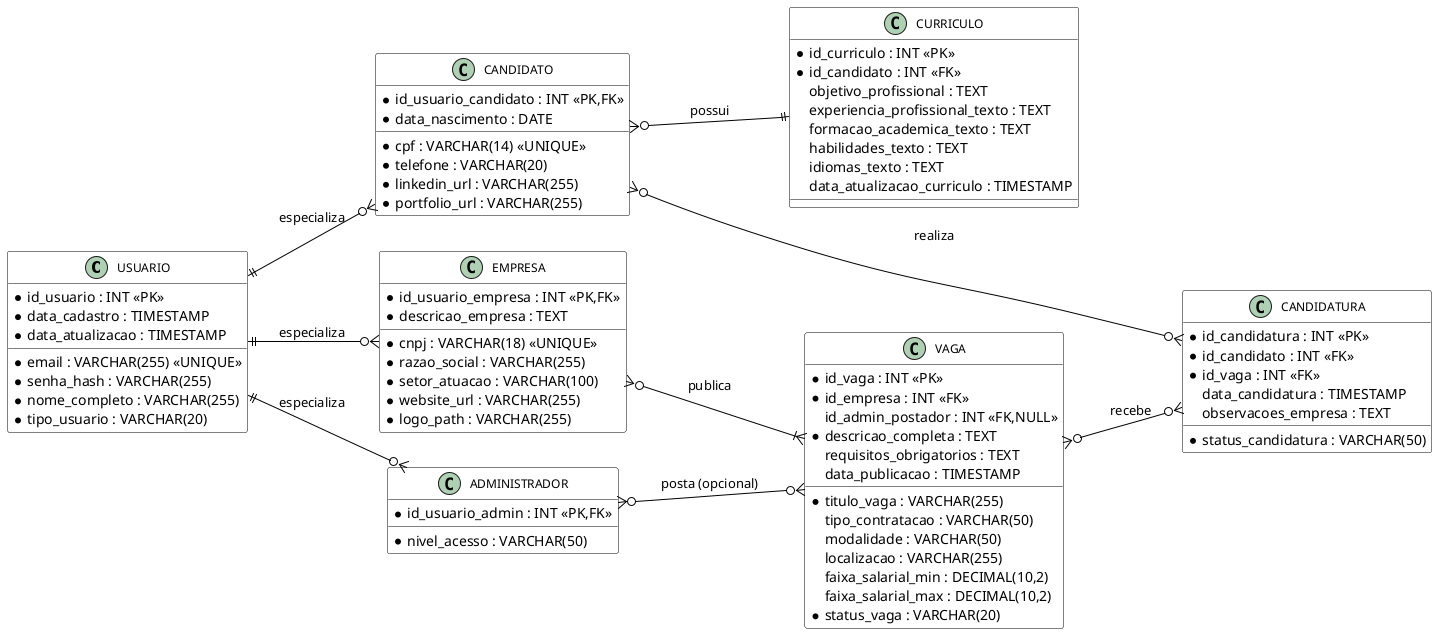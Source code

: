@startuml diagrama_entidade_relacionamento
' Configurações visuais para leitura em preto e branco e layout horizontal
left to right direction
skinparam class {
  BackgroundColor White
  BorderColor Black
  ArrowColor Black
  FontName Arial
  FontSize 12
}

' Entidades com atributos

class USUARIO {
  * id_usuario : INT <<PK>>
  * email : VARCHAR(255) <<UNIQUE>>
  * senha_hash : VARCHAR(255)
  * nome_completo : VARCHAR(255)
  * data_cadastro : TIMESTAMP
  * data_atualizacao : TIMESTAMP
  * tipo_usuario : VARCHAR(20)
}

class CANDIDATO {
  * id_usuario_candidato : INT <<PK,FK>>
  * cpf : VARCHAR(14) <<UNIQUE>>
  * telefone : VARCHAR(20)
  * data_nascimento : DATE
  * linkedin_url : VARCHAR(255)
  * portfolio_url : VARCHAR(255)
}

class EMPRESA {
  * id_usuario_empresa : INT <<PK,FK>>
  * cnpj : VARCHAR(18) <<UNIQUE>>
  * razao_social : VARCHAR(255)
  * setor_atuacao : VARCHAR(100)
  * descricao_empresa : TEXT
  * website_url : VARCHAR(255)
  * logo_path : VARCHAR(255)
}

class ADMINISTRADOR {
  * id_usuario_admin : INT <<PK,FK>>
  * nivel_acesso : VARCHAR(50)
}

class CURRICULO {
  * id_curriculo : INT <<PK>>
  * id_candidato : INT <<FK>>
  objetivo_profissional : TEXT
  experiencia_profissional_texto : TEXT
  formacao_academica_texto : TEXT
  habilidades_texto : TEXT
  idiomas_texto : TEXT
  data_atualizacao_curriculo : TIMESTAMP
}

class VAGA {
  * id_vaga : INT <<PK>>
  * id_empresa : INT <<FK>>
  id_admin_postador : INT <<FK,NULL>>
  * titulo_vaga : VARCHAR(255)
  * descricao_completa : TEXT
  requisitos_obrigatorios : TEXT
  tipo_contratacao : VARCHAR(50)
  modalidade : VARCHAR(50)
  localizacao : VARCHAR(255)
  faixa_salarial_min : DECIMAL(10,2)
  faixa_salarial_max : DECIMAL(10,2)
  data_publicacao : TIMESTAMP
  * status_vaga : VARCHAR(20)
}

class CANDIDATURA {
  * id_candidatura : INT <<PK>>
  * id_candidato : INT <<FK>>
  * id_vaga : INT <<FK>>
  data_candidatura : TIMESTAMP
  * status_candidatura : VARCHAR(50)
  observacoes_empresa : TEXT
}

' Relacionamentos com notação de pé de galinha

USUARIO ||--o{ CANDIDATO : especializa
USUARIO ||--o{ EMPRESA : especializa
USUARIO ||--o{ ADMINISTRADOR : especializa

CANDIDATO }o--|| CURRICULO : possui

EMPRESA }o--|{ VAGA : publica

ADMINISTRADOR }o--o{ VAGA : posta (opcional)

CANDIDATO }o--o{ CANDIDATURA : realiza
VAGA }o--o{ CANDIDATURA : recebe

@enduml
